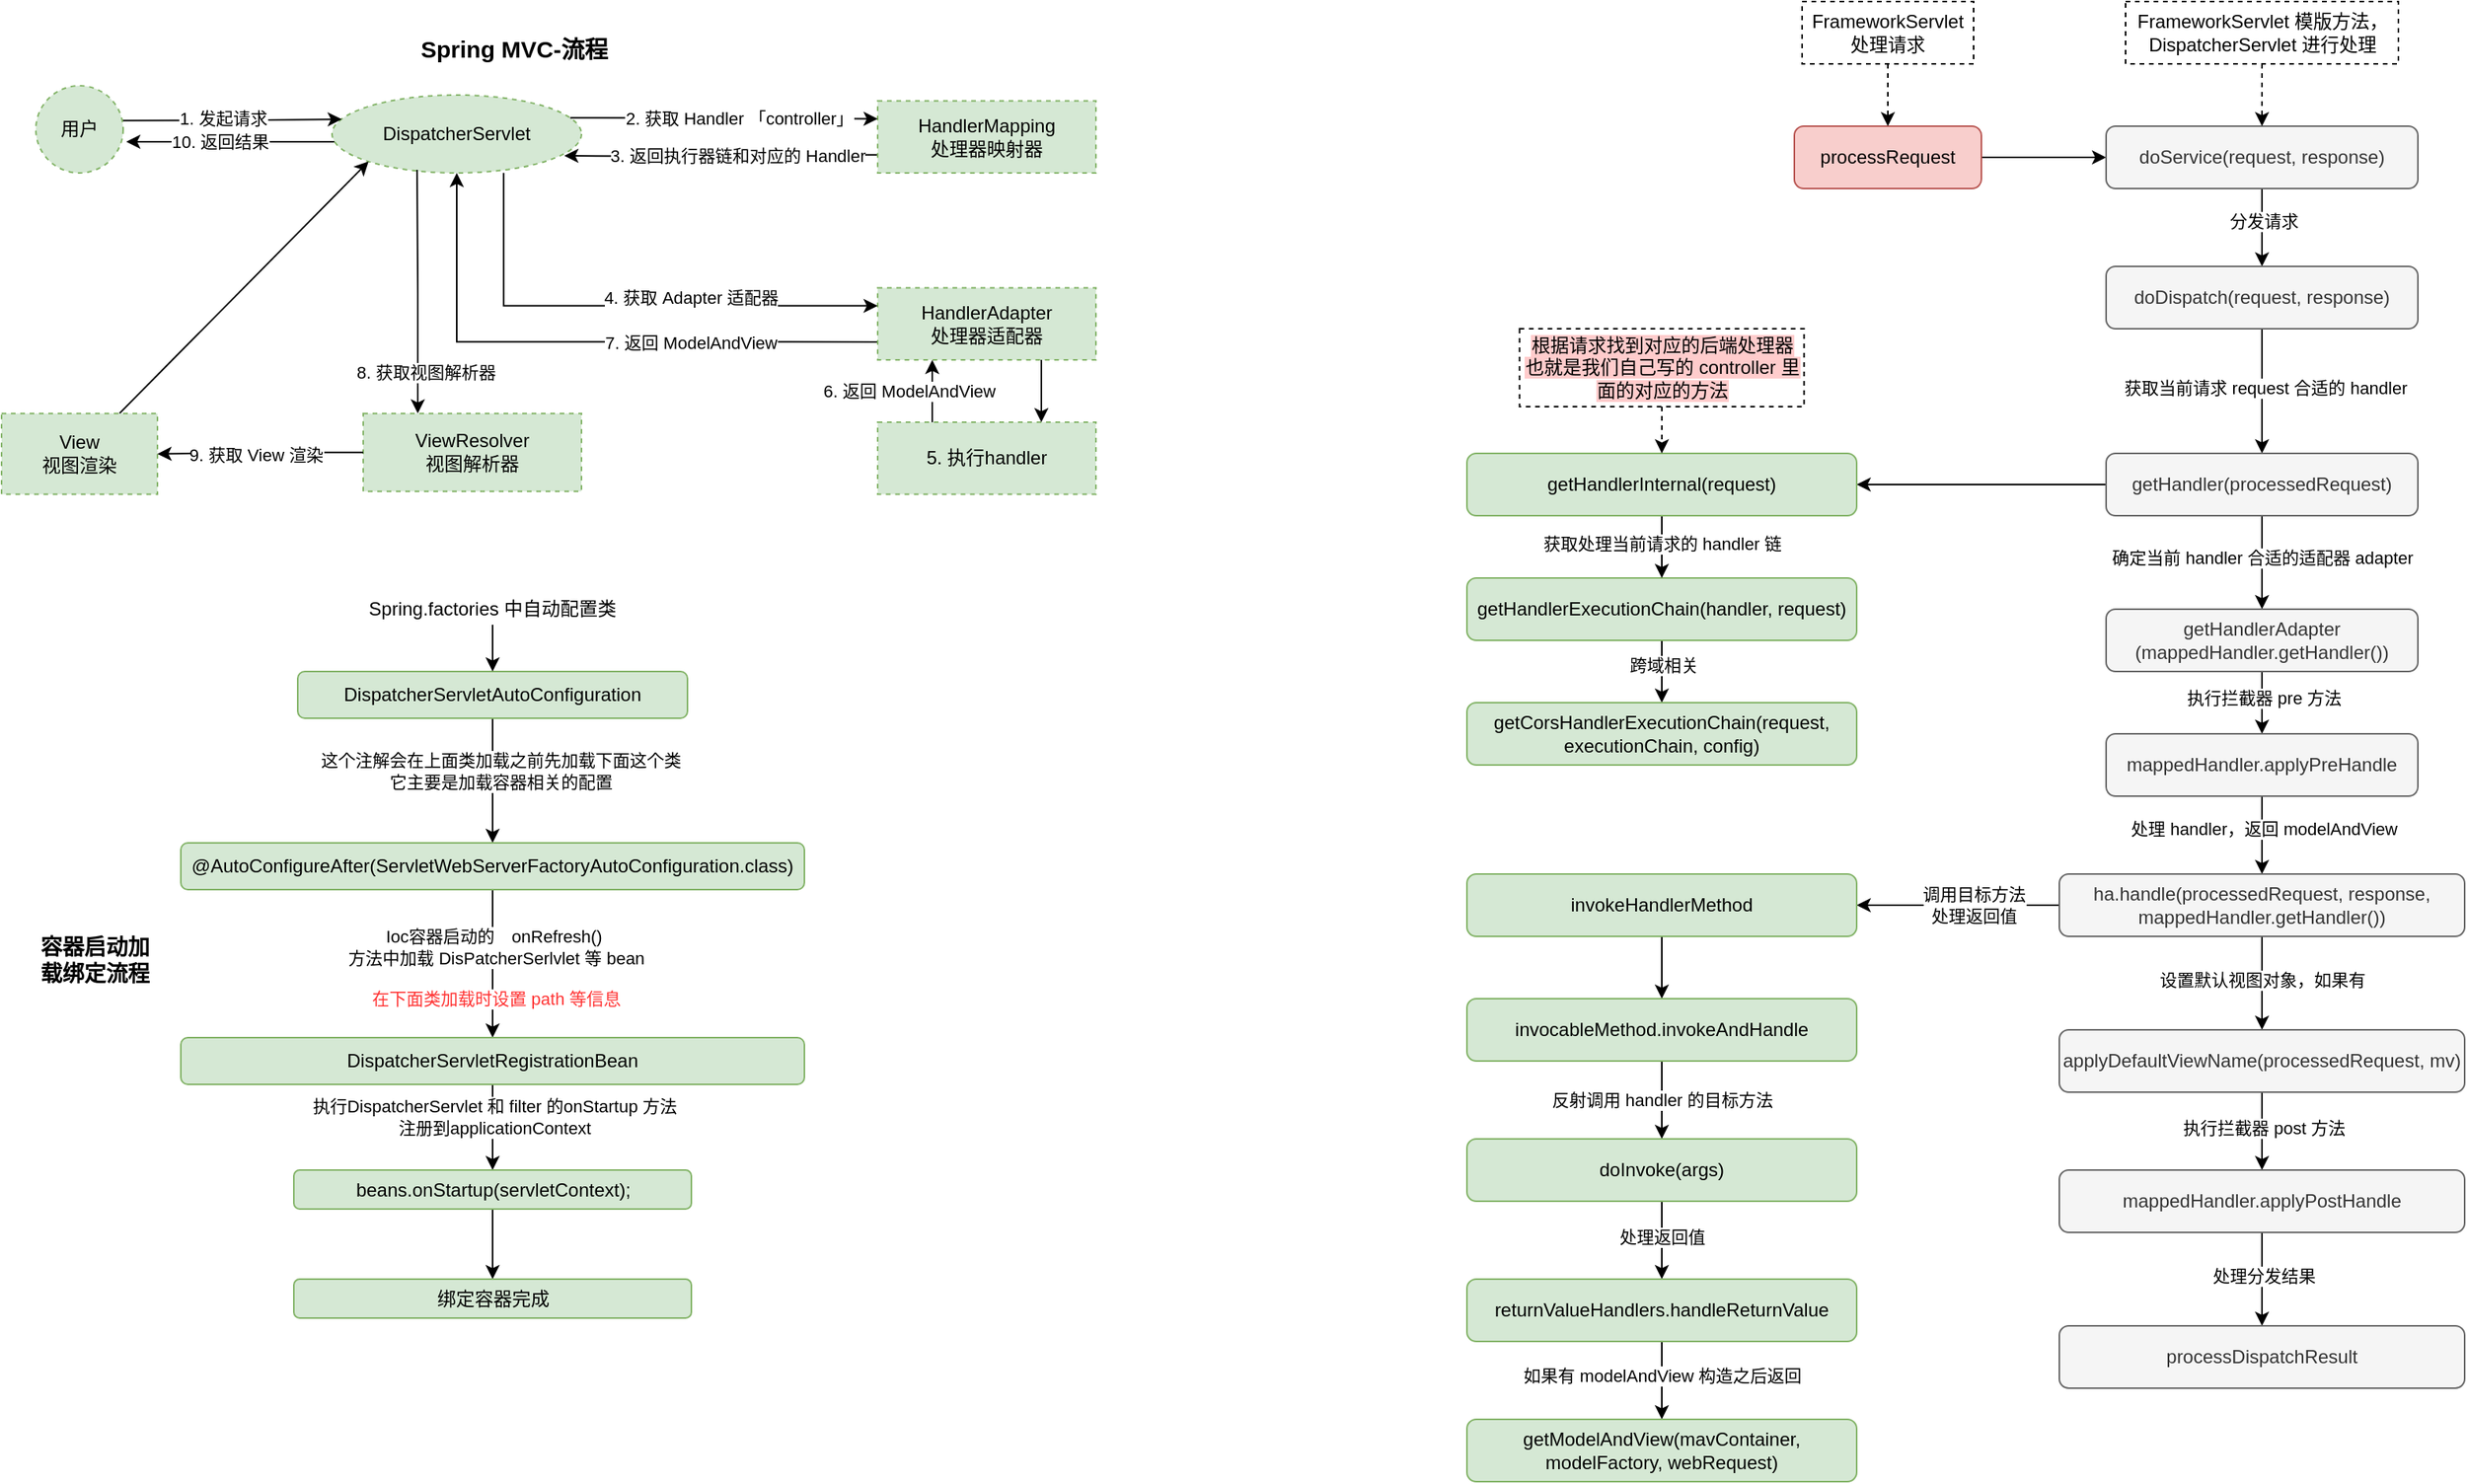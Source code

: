 <mxfile version="14.5.8" type="github">
  <diagram id="E3I8wUDPVk-HWKV04K93" name="第 1 页">
    <mxGraphModel dx="4722" dy="772" grid="1" gridSize="10" guides="1" tooltips="1" connect="1" arrows="1" fold="1" page="1" pageScale="1" pageWidth="3300" pageHeight="2339" math="0" shadow="0">
      <root>
        <mxCell id="0" />
        <mxCell id="1" parent="0" />
        <mxCell id="GRRFxynxzcJDCFm0jAHo-5" value="" style="edgeStyle=orthogonalEdgeStyle;rounded=0;orthogonalLoop=1;jettySize=auto;html=1;" parent="1" source="GRRFxynxzcJDCFm0jAHo-1" target="GRRFxynxzcJDCFm0jAHo-4" edge="1">
          <mxGeometry relative="1" as="geometry" />
        </mxCell>
        <mxCell id="GRRFxynxzcJDCFm0jAHo-1" value="processRequest" style="rounded=1;whiteSpace=wrap;html=1;fillColor=#f8cecc;strokeColor=#b85450;" parent="1" vertex="1">
          <mxGeometry x="240" y="120" width="120" height="40" as="geometry" />
        </mxCell>
        <mxCell id="GRRFxynxzcJDCFm0jAHo-3" value="" style="edgeStyle=orthogonalEdgeStyle;rounded=0;orthogonalLoop=1;jettySize=auto;html=1;dashed=1;" parent="1" source="GRRFxynxzcJDCFm0jAHo-2" target="GRRFxynxzcJDCFm0jAHo-1" edge="1">
          <mxGeometry relative="1" as="geometry" />
        </mxCell>
        <mxCell id="GRRFxynxzcJDCFm0jAHo-2" value="FrameworkServlet 处理请求" style="text;html=1;fillColor=none;align=center;verticalAlign=middle;whiteSpace=wrap;rounded=0;strokeColor=#000000;dashed=1;" parent="1" vertex="1">
          <mxGeometry x="245" y="40" width="110" height="40" as="geometry" />
        </mxCell>
        <mxCell id="GRRFxynxzcJDCFm0jAHo-9" value="" style="edgeStyle=orthogonalEdgeStyle;rounded=0;orthogonalLoop=1;jettySize=auto;html=1;" parent="1" source="GRRFxynxzcJDCFm0jAHo-4" target="GRRFxynxzcJDCFm0jAHo-8" edge="1">
          <mxGeometry relative="1" as="geometry" />
        </mxCell>
        <mxCell id="GRRFxynxzcJDCFm0jAHo-10" value="分发请求" style="edgeLabel;html=1;align=center;verticalAlign=middle;resizable=0;points=[];" parent="GRRFxynxzcJDCFm0jAHo-9" vertex="1" connectable="0">
          <mxGeometry x="-0.183" y="1" relative="1" as="geometry">
            <mxPoint as="offset" />
          </mxGeometry>
        </mxCell>
        <mxCell id="GRRFxynxzcJDCFm0jAHo-4" value="doService(request, response)" style="rounded=1;whiteSpace=wrap;html=1;fillColor=#f5f5f5;strokeColor=#666666;fontColor=#333333;" parent="1" vertex="1">
          <mxGeometry x="440" y="120" width="200" height="40" as="geometry" />
        </mxCell>
        <mxCell id="GRRFxynxzcJDCFm0jAHo-7" value="" style="edgeStyle=orthogonalEdgeStyle;rounded=0;orthogonalLoop=1;jettySize=auto;html=1;dashed=1;" parent="1" source="GRRFxynxzcJDCFm0jAHo-6" target="GRRFxynxzcJDCFm0jAHo-4" edge="1">
          <mxGeometry relative="1" as="geometry" />
        </mxCell>
        <mxCell id="GRRFxynxzcJDCFm0jAHo-6" value="FrameworkServlet 模版方法，DispatcherServlet 进行处理" style="text;html=1;fillColor=none;align=center;verticalAlign=middle;whiteSpace=wrap;rounded=0;strokeColor=#000000;dashed=1;" parent="1" vertex="1">
          <mxGeometry x="452.5" y="40" width="175" height="40" as="geometry" />
        </mxCell>
        <mxCell id="GRRFxynxzcJDCFm0jAHo-12" value="" style="edgeStyle=orthogonalEdgeStyle;rounded=0;orthogonalLoop=1;jettySize=auto;html=1;" parent="1" source="GRRFxynxzcJDCFm0jAHo-8" target="GRRFxynxzcJDCFm0jAHo-11" edge="1">
          <mxGeometry relative="1" as="geometry" />
        </mxCell>
        <mxCell id="GRRFxynxzcJDCFm0jAHo-21" value="获取当前请求 request 合适的 handler" style="edgeLabel;html=1;align=center;verticalAlign=middle;resizable=0;points=[];" parent="GRRFxynxzcJDCFm0jAHo-12" vertex="1" connectable="0">
          <mxGeometry x="-0.05" y="2" relative="1" as="geometry">
            <mxPoint as="offset" />
          </mxGeometry>
        </mxCell>
        <mxCell id="GRRFxynxzcJDCFm0jAHo-8" value="doDispatch(request, response)" style="rounded=1;whiteSpace=wrap;html=1;fillColor=#f5f5f5;strokeColor=#666666;fontColor=#333333;" parent="1" vertex="1">
          <mxGeometry x="440" y="210" width="200" height="40" as="geometry" />
        </mxCell>
        <mxCell id="GRRFxynxzcJDCFm0jAHo-15" value="" style="edgeStyle=orthogonalEdgeStyle;rounded=0;orthogonalLoop=1;jettySize=auto;html=1;" parent="1" source="GRRFxynxzcJDCFm0jAHo-11" target="GRRFxynxzcJDCFm0jAHo-29" edge="1">
          <mxGeometry relative="1" as="geometry" />
        </mxCell>
        <mxCell id="GRRFxynxzcJDCFm0jAHo-24" value="" style="edgeStyle=orthogonalEdgeStyle;rounded=0;orthogonalLoop=1;jettySize=auto;html=1;" parent="1" source="GRRFxynxzcJDCFm0jAHo-11" target="GRRFxynxzcJDCFm0jAHo-23" edge="1">
          <mxGeometry relative="1" as="geometry" />
        </mxCell>
        <mxCell id="GRRFxynxzcJDCFm0jAHo-25" value="确定当前 handler 合适的适配器 adapter" style="edgeLabel;html=1;align=center;verticalAlign=middle;resizable=0;points=[];" parent="GRRFxynxzcJDCFm0jAHo-24" vertex="1" connectable="0">
          <mxGeometry x="-0.1" relative="1" as="geometry">
            <mxPoint as="offset" />
          </mxGeometry>
        </mxCell>
        <mxCell id="GRRFxynxzcJDCFm0jAHo-11" value="getHandler(processedRequest)" style="rounded=1;whiteSpace=wrap;html=1;fillColor=#f5f5f5;strokeColor=#666666;fontColor=#333333;" parent="1" vertex="1">
          <mxGeometry x="440" y="330" width="200" height="40" as="geometry" />
        </mxCell>
        <mxCell id="GRRFxynxzcJDCFm0jAHo-17" value="" style="edgeStyle=orthogonalEdgeStyle;rounded=0;orthogonalLoop=1;jettySize=auto;html=1;" parent="1" source="GRRFxynxzcJDCFm0jAHo-14" target="GRRFxynxzcJDCFm0jAHo-16" edge="1">
          <mxGeometry relative="1" as="geometry" />
        </mxCell>
        <mxCell id="GRRFxynxzcJDCFm0jAHo-22" value="跨域相关" style="edgeLabel;html=1;align=center;verticalAlign=middle;resizable=0;points=[];" parent="GRRFxynxzcJDCFm0jAHo-17" vertex="1" connectable="0">
          <mxGeometry x="-0.2" y="1" relative="1" as="geometry">
            <mxPoint as="offset" />
          </mxGeometry>
        </mxCell>
        <mxCell id="GRRFxynxzcJDCFm0jAHo-14" value="getHandlerExecutionChain(handler, request)" style="rounded=1;whiteSpace=wrap;html=1;fillColor=#d5e8d4;strokeColor=#82b366;" parent="1" vertex="1">
          <mxGeometry x="30" y="410" width="250" height="40" as="geometry" />
        </mxCell>
        <mxCell id="GRRFxynxzcJDCFm0jAHo-16" value="getCorsHandlerExecutionChain(request, executionChain, config)" style="rounded=1;whiteSpace=wrap;html=1;fillColor=#d5e8d4;strokeColor=#82b366;" parent="1" vertex="1">
          <mxGeometry x="30" y="490" width="250" height="40" as="geometry" />
        </mxCell>
        <mxCell id="GRRFxynxzcJDCFm0jAHo-27" value="" style="edgeStyle=orthogonalEdgeStyle;rounded=0;orthogonalLoop=1;jettySize=auto;html=1;exitX=0.5;exitY=1;exitDx=0;exitDy=0;" parent="1" source="GRRFxynxzcJDCFm0jAHo-36" target="GRRFxynxzcJDCFm0jAHo-26" edge="1">
          <mxGeometry relative="1" as="geometry">
            <mxPoint x="540" y="560" as="sourcePoint" />
          </mxGeometry>
        </mxCell>
        <mxCell id="GRRFxynxzcJDCFm0jAHo-28" value="处理 handler，返回 modelAndView" style="edgeLabel;html=1;align=center;verticalAlign=middle;resizable=0;points=[];" parent="GRRFxynxzcJDCFm0jAHo-27" vertex="1" connectable="0">
          <mxGeometry x="-0.175" y="1" relative="1" as="geometry">
            <mxPoint as="offset" />
          </mxGeometry>
        </mxCell>
        <mxCell id="GRRFxynxzcJDCFm0jAHo-37" value="" style="edgeStyle=orthogonalEdgeStyle;rounded=0;orthogonalLoop=1;jettySize=auto;html=1;" parent="1" source="GRRFxynxzcJDCFm0jAHo-23" target="GRRFxynxzcJDCFm0jAHo-36" edge="1">
          <mxGeometry relative="1" as="geometry" />
        </mxCell>
        <mxCell id="GRRFxynxzcJDCFm0jAHo-38" value="执行拦截器 pre 方法" style="edgeLabel;html=1;align=center;verticalAlign=middle;resizable=0;points=[];" parent="GRRFxynxzcJDCFm0jAHo-37" vertex="1" connectable="0">
          <mxGeometry x="-0.142" y="1" relative="1" as="geometry">
            <mxPoint as="offset" />
          </mxGeometry>
        </mxCell>
        <mxCell id="GRRFxynxzcJDCFm0jAHo-23" value="getHandlerAdapter&lt;br&gt;(mappedHandler.getHandler())" style="rounded=1;whiteSpace=wrap;html=1;fillColor=#f5f5f5;strokeColor=#666666;fontColor=#333333;" parent="1" vertex="1">
          <mxGeometry x="440" y="430" width="200" height="40" as="geometry" />
        </mxCell>
        <mxCell id="GRRFxynxzcJDCFm0jAHo-40" style="edgeStyle=orthogonalEdgeStyle;rounded=0;orthogonalLoop=1;jettySize=auto;html=1;entryX=1;entryY=0.5;entryDx=0;entryDy=0;" parent="1" source="GRRFxynxzcJDCFm0jAHo-26" target="GRRFxynxzcJDCFm0jAHo-39" edge="1">
          <mxGeometry relative="1" as="geometry" />
        </mxCell>
        <mxCell id="GRRFxynxzcJDCFm0jAHo-47" value="调用目标方法&lt;br&gt;处理返回值" style="edgeLabel;html=1;align=center;verticalAlign=middle;resizable=0;points=[];" parent="GRRFxynxzcJDCFm0jAHo-40" vertex="1" connectable="0">
          <mxGeometry x="0.169" relative="1" as="geometry">
            <mxPoint x="21" as="offset" />
          </mxGeometry>
        </mxCell>
        <mxCell id="GRRFxynxzcJDCFm0jAHo-53" value="" style="edgeStyle=orthogonalEdgeStyle;rounded=0;orthogonalLoop=1;jettySize=auto;html=1;" parent="1" source="GRRFxynxzcJDCFm0jAHo-26" target="GRRFxynxzcJDCFm0jAHo-52" edge="1">
          <mxGeometry relative="1" as="geometry" />
        </mxCell>
        <mxCell id="GRRFxynxzcJDCFm0jAHo-56" value="设置默认视图对象，如果有" style="edgeLabel;html=1;align=center;verticalAlign=middle;resizable=0;points=[];" parent="GRRFxynxzcJDCFm0jAHo-53" vertex="1" connectable="0">
          <mxGeometry x="-0.084" relative="1" as="geometry">
            <mxPoint as="offset" />
          </mxGeometry>
        </mxCell>
        <mxCell id="GRRFxynxzcJDCFm0jAHo-26" value="ha.handle(processedRequest, response, mappedHandler.getHandler())" style="rounded=1;whiteSpace=wrap;html=1;fillColor=#f5f5f5;strokeColor=#666666;fontColor=#333333;" parent="1" vertex="1">
          <mxGeometry x="410" y="600" width="260" height="40" as="geometry" />
        </mxCell>
        <mxCell id="GRRFxynxzcJDCFm0jAHo-30" value="" style="edgeStyle=orthogonalEdgeStyle;rounded=0;orthogonalLoop=1;jettySize=auto;html=1;" parent="1" source="GRRFxynxzcJDCFm0jAHo-29" target="GRRFxynxzcJDCFm0jAHo-14" edge="1">
          <mxGeometry relative="1" as="geometry" />
        </mxCell>
        <mxCell id="GRRFxynxzcJDCFm0jAHo-31" value="&lt;span&gt;获取处理当前请求的 handler 链&lt;/span&gt;" style="edgeLabel;html=1;align=center;verticalAlign=middle;resizable=0;points=[];" parent="GRRFxynxzcJDCFm0jAHo-30" vertex="1" connectable="0">
          <mxGeometry x="-0.114" relative="1" as="geometry">
            <mxPoint as="offset" />
          </mxGeometry>
        </mxCell>
        <mxCell id="GRRFxynxzcJDCFm0jAHo-29" value="getHandlerInternal(request)" style="rounded=1;whiteSpace=wrap;html=1;fillColor=#d5e8d4;strokeColor=#82b366;" parent="1" vertex="1">
          <mxGeometry x="30" y="330" width="250" height="40" as="geometry" />
        </mxCell>
        <mxCell id="GRRFxynxzcJDCFm0jAHo-33" value="" style="edgeStyle=orthogonalEdgeStyle;rounded=0;orthogonalLoop=1;jettySize=auto;html=1;dashed=1;" parent="1" source="GRRFxynxzcJDCFm0jAHo-32" target="GRRFxynxzcJDCFm0jAHo-29" edge="1">
          <mxGeometry relative="1" as="geometry" />
        </mxCell>
        <mxCell id="GRRFxynxzcJDCFm0jAHo-32" value="&lt;span style=&quot;background-color: rgb(255 , 204 , 204)&quot;&gt;根据请求找到对应的后端处理器&lt;br&gt;也就是我们自己写的 controller 里面的对应的方法&lt;/span&gt;" style="text;html=1;fillColor=none;align=center;verticalAlign=middle;whiteSpace=wrap;rounded=0;strokeColor=#000000;dashed=1;" parent="1" vertex="1">
          <mxGeometry x="63.75" y="250" width="182.5" height="50" as="geometry" />
        </mxCell>
        <mxCell id="GRRFxynxzcJDCFm0jAHo-36" value="mappedHandler.applyPreHandle" style="rounded=1;whiteSpace=wrap;html=1;fillColor=#f5f5f5;strokeColor=#666666;fontColor=#333333;" parent="1" vertex="1">
          <mxGeometry x="440" y="510" width="200" height="40" as="geometry" />
        </mxCell>
        <mxCell id="GRRFxynxzcJDCFm0jAHo-42" value="" style="edgeStyle=orthogonalEdgeStyle;rounded=0;orthogonalLoop=1;jettySize=auto;html=1;" parent="1" source="GRRFxynxzcJDCFm0jAHo-39" target="GRRFxynxzcJDCFm0jAHo-41" edge="1">
          <mxGeometry relative="1" as="geometry" />
        </mxCell>
        <mxCell id="GRRFxynxzcJDCFm0jAHo-39" value="invokeHandlerMethod" style="rounded=1;whiteSpace=wrap;html=1;fillColor=#d5e8d4;strokeColor=#82b366;" parent="1" vertex="1">
          <mxGeometry x="30" y="600" width="250" height="40" as="geometry" />
        </mxCell>
        <mxCell id="GRRFxynxzcJDCFm0jAHo-44" value="反射调用 handler 的目标方法" style="edgeStyle=orthogonalEdgeStyle;rounded=0;orthogonalLoop=1;jettySize=auto;html=1;" parent="1" source="GRRFxynxzcJDCFm0jAHo-41" target="GRRFxynxzcJDCFm0jAHo-43" edge="1">
          <mxGeometry relative="1" as="geometry" />
        </mxCell>
        <mxCell id="GRRFxynxzcJDCFm0jAHo-41" value="invocableMethod.invokeAndHandle" style="rounded=1;whiteSpace=wrap;html=1;fillColor=#d5e8d4;strokeColor=#82b366;" parent="1" vertex="1">
          <mxGeometry x="30" y="680" width="250" height="40" as="geometry" />
        </mxCell>
        <mxCell id="GRRFxynxzcJDCFm0jAHo-46" value="" style="edgeStyle=orthogonalEdgeStyle;rounded=0;orthogonalLoop=1;jettySize=auto;html=1;" parent="1" source="GRRFxynxzcJDCFm0jAHo-43" target="GRRFxynxzcJDCFm0jAHo-45" edge="1">
          <mxGeometry relative="1" as="geometry" />
        </mxCell>
        <mxCell id="GRRFxynxzcJDCFm0jAHo-48" value="处理返回值" style="edgeLabel;html=1;align=center;verticalAlign=middle;resizable=0;points=[];" parent="GRRFxynxzcJDCFm0jAHo-46" vertex="1" connectable="0">
          <mxGeometry x="-0.08" relative="1" as="geometry">
            <mxPoint as="offset" />
          </mxGeometry>
        </mxCell>
        <mxCell id="GRRFxynxzcJDCFm0jAHo-43" value="doInvoke(args)" style="rounded=1;whiteSpace=wrap;html=1;fillColor=#d5e8d4;strokeColor=#82b366;" parent="1" vertex="1">
          <mxGeometry x="30" y="770" width="250" height="40" as="geometry" />
        </mxCell>
        <mxCell id="GRRFxynxzcJDCFm0jAHo-50" value="" style="edgeStyle=orthogonalEdgeStyle;rounded=0;orthogonalLoop=1;jettySize=auto;html=1;" parent="1" source="GRRFxynxzcJDCFm0jAHo-45" target="GRRFxynxzcJDCFm0jAHo-49" edge="1">
          <mxGeometry relative="1" as="geometry" />
        </mxCell>
        <mxCell id="GRRFxynxzcJDCFm0jAHo-51" value="如果有 modelAndView 构造之后返回" style="edgeLabel;html=1;align=center;verticalAlign=middle;resizable=0;points=[];" parent="GRRFxynxzcJDCFm0jAHo-50" vertex="1" connectable="0">
          <mxGeometry x="-0.147" relative="1" as="geometry">
            <mxPoint as="offset" />
          </mxGeometry>
        </mxCell>
        <mxCell id="GRRFxynxzcJDCFm0jAHo-45" value="returnValueHandlers.handleReturnValue" style="rounded=1;whiteSpace=wrap;html=1;fillColor=#d5e8d4;strokeColor=#82b366;" parent="1" vertex="1">
          <mxGeometry x="30" y="860" width="250" height="40" as="geometry" />
        </mxCell>
        <mxCell id="GRRFxynxzcJDCFm0jAHo-49" value="getModelAndView(mavContainer, modelFactory, webRequest)" style="rounded=1;whiteSpace=wrap;html=1;fillColor=#d5e8d4;strokeColor=#82b366;" parent="1" vertex="1">
          <mxGeometry x="30" y="950" width="250" height="40" as="geometry" />
        </mxCell>
        <mxCell id="GRRFxynxzcJDCFm0jAHo-55" value="" style="edgeStyle=orthogonalEdgeStyle;rounded=0;orthogonalLoop=1;jettySize=auto;html=1;" parent="1" source="GRRFxynxzcJDCFm0jAHo-52" target="GRRFxynxzcJDCFm0jAHo-54" edge="1">
          <mxGeometry relative="1" as="geometry" />
        </mxCell>
        <mxCell id="GRRFxynxzcJDCFm0jAHo-57" value="执行拦截器 post 方法" style="edgeLabel;html=1;align=center;verticalAlign=middle;resizable=0;points=[];" parent="GRRFxynxzcJDCFm0jAHo-55" vertex="1" connectable="0">
          <mxGeometry x="-0.089" y="1" relative="1" as="geometry">
            <mxPoint as="offset" />
          </mxGeometry>
        </mxCell>
        <mxCell id="GRRFxynxzcJDCFm0jAHo-52" value="applyDefaultViewName(processedRequest, mv)" style="rounded=1;whiteSpace=wrap;html=1;fillColor=#f5f5f5;strokeColor=#666666;fontColor=#333333;" parent="1" vertex="1">
          <mxGeometry x="410" y="700" width="260" height="40" as="geometry" />
        </mxCell>
        <mxCell id="GRRFxynxzcJDCFm0jAHo-59" value="" style="edgeStyle=orthogonalEdgeStyle;rounded=0;orthogonalLoop=1;jettySize=auto;html=1;" parent="1" source="GRRFxynxzcJDCFm0jAHo-54" target="GRRFxynxzcJDCFm0jAHo-58" edge="1">
          <mxGeometry relative="1" as="geometry" />
        </mxCell>
        <mxCell id="GRRFxynxzcJDCFm0jAHo-60" value="处理分发结果" style="edgeLabel;html=1;align=center;verticalAlign=middle;resizable=0;points=[];" parent="GRRFxynxzcJDCFm0jAHo-59" vertex="1" connectable="0">
          <mxGeometry x="-0.067" y="1" relative="1" as="geometry">
            <mxPoint as="offset" />
          </mxGeometry>
        </mxCell>
        <mxCell id="GRRFxynxzcJDCFm0jAHo-54" value="mappedHandler.applyPostHandle" style="rounded=1;whiteSpace=wrap;html=1;fillColor=#f5f5f5;strokeColor=#666666;fontColor=#333333;" parent="1" vertex="1">
          <mxGeometry x="410" y="790" width="260" height="40" as="geometry" />
        </mxCell>
        <mxCell id="GRRFxynxzcJDCFm0jAHo-58" value="processDispatchResult" style="rounded=1;whiteSpace=wrap;html=1;fillColor=#f5f5f5;strokeColor=#666666;fontColor=#333333;" parent="1" vertex="1">
          <mxGeometry x="410" y="890" width="260" height="40" as="geometry" />
        </mxCell>
        <mxCell id="GRRFxynxzcJDCFm0jAHo-94" value="" style="group" parent="1" vertex="1" connectable="0">
          <mxGeometry x="-910" y="60" width="702" height="296.25" as="geometry" />
        </mxCell>
        <mxCell id="cMauGI_zrYXuJBv7xP2k-1" style="edgeStyle=none;rounded=0;orthogonalLoop=1;jettySize=auto;html=1;" parent="GRRFxynxzcJDCFm0jAHo-94" edge="1">
          <mxGeometry relative="1" as="geometry">
            <mxPoint x="220" y="70" as="sourcePoint" />
            <mxPoint x="80" y="70" as="targetPoint" />
          </mxGeometry>
        </mxCell>
        <mxCell id="cMauGI_zrYXuJBv7xP2k-2" value="10. 返回结果" style="edgeLabel;html=1;align=center;verticalAlign=middle;resizable=0;points=[];" parent="cMauGI_zrYXuJBv7xP2k-1" vertex="1" connectable="0">
          <mxGeometry x="0.429" relative="1" as="geometry">
            <mxPoint x="20" as="offset" />
          </mxGeometry>
        </mxCell>
        <mxCell id="GRRFxynxzcJDCFm0jAHo-61" value="DispatcherServlet" style="ellipse;whiteSpace=wrap;html=1;dashed=1;strokeColor=#82b366;fillColor=#d5e8d4;" parent="GRRFxynxzcJDCFm0jAHo-94" vertex="1">
          <mxGeometry x="212" y="40" width="160" height="50" as="geometry" />
        </mxCell>
        <mxCell id="GRRFxynxzcJDCFm0jAHo-68" style="edgeStyle=orthogonalEdgeStyle;rounded=0;orthogonalLoop=1;jettySize=auto;html=1;exitX=0;exitY=0.75;exitDx=0;exitDy=0;" parent="GRRFxynxzcJDCFm0jAHo-94" source="GRRFxynxzcJDCFm0jAHo-62" edge="1">
          <mxGeometry y="34" as="geometry">
            <mxPoint x="361" y="79" as="targetPoint" />
          </mxGeometry>
        </mxCell>
        <mxCell id="GRRFxynxzcJDCFm0jAHo-69" value="3. 返回执行器链和对应的 Handler" style="edgeLabel;html=1;align=center;verticalAlign=middle;resizable=0;points=[];" parent="GRRFxynxzcJDCFm0jAHo-68" vertex="1" connectable="0">
          <mxGeometry x="0.449" y="-1" relative="1" as="geometry">
            <mxPoint x="55.25" as="offset" />
          </mxGeometry>
        </mxCell>
        <mxCell id="GRRFxynxzcJDCFm0jAHo-62" value="HandlerMapping&lt;br&gt;处理器映射器" style="whiteSpace=wrap;html=1;dashed=1;strokeColor=#82b366;fillColor=#d5e8d4;" parent="GRRFxynxzcJDCFm0jAHo-94" vertex="1">
          <mxGeometry x="562" y="43.75" width="140" height="46.25" as="geometry" />
        </mxCell>
        <mxCell id="GRRFxynxzcJDCFm0jAHo-63" value="" style="edgeStyle=orthogonalEdgeStyle;rounded=0;orthogonalLoop=1;jettySize=auto;html=1;entryX=0;entryY=0.25;entryDx=0;entryDy=0;exitX=0.955;exitY=0.293;exitDx=0;exitDy=0;exitPerimeter=0;" parent="GRRFxynxzcJDCFm0jAHo-94" source="GRRFxynxzcJDCFm0jAHo-61" target="GRRFxynxzcJDCFm0jAHo-62" edge="1">
          <mxGeometry y="34" as="geometry" />
        </mxCell>
        <mxCell id="GRRFxynxzcJDCFm0jAHo-64" value="2. 获取 Handler 「controller」" style="edgeLabel;html=1;align=center;verticalAlign=middle;resizable=0;points=[];" parent="GRRFxynxzcJDCFm0jAHo-63" vertex="1" connectable="0">
          <mxGeometry x="-0.195" relative="1" as="geometry">
            <mxPoint x="28.03" as="offset" />
          </mxGeometry>
        </mxCell>
        <mxCell id="GRRFxynxzcJDCFm0jAHo-66" style="edgeStyle=orthogonalEdgeStyle;rounded=0;orthogonalLoop=1;jettySize=auto;html=1;entryX=0.039;entryY=0.31;entryDx=0;entryDy=0;entryPerimeter=0;exitX=0.973;exitY=0.399;exitDx=0;exitDy=0;exitPerimeter=0;" parent="GRRFxynxzcJDCFm0jAHo-94" source="GRRFxynxzcJDCFm0jAHo-65" target="GRRFxynxzcJDCFm0jAHo-61" edge="1">
          <mxGeometry y="34" as="geometry" />
        </mxCell>
        <mxCell id="GRRFxynxzcJDCFm0jAHo-67" value="1. 发起请求" style="edgeLabel;html=1;align=center;verticalAlign=middle;resizable=0;points=[];" parent="GRRFxynxzcJDCFm0jAHo-66" vertex="1" connectable="0">
          <mxGeometry x="-0.404" y="2" relative="1" as="geometry">
            <mxPoint x="23.01" as="offset" />
          </mxGeometry>
        </mxCell>
        <mxCell id="GRRFxynxzcJDCFm0jAHo-65" value="用户" style="ellipse;whiteSpace=wrap;html=1;aspect=fixed;dashed=1;strokeColor=#82b366;fillColor=#d5e8d4;" parent="GRRFxynxzcJDCFm0jAHo-94" vertex="1">
          <mxGeometry x="22" y="34" width="56" height="56" as="geometry" />
        </mxCell>
        <mxCell id="GRRFxynxzcJDCFm0jAHo-79" style="edgeStyle=orthogonalEdgeStyle;rounded=0;orthogonalLoop=1;jettySize=auto;html=1;exitX=0;exitY=0.75;exitDx=0;exitDy=0;entryX=0.5;entryY=1;entryDx=0;entryDy=0;" parent="GRRFxynxzcJDCFm0jAHo-94" source="GRRFxynxzcJDCFm0jAHo-70" target="GRRFxynxzcJDCFm0jAHo-61" edge="1">
          <mxGeometry y="34" as="geometry" />
        </mxCell>
        <mxCell id="GRRFxynxzcJDCFm0jAHo-80" value="7.&amp;nbsp;返回 ModelAndView" style="edgeLabel;html=1;align=center;verticalAlign=middle;resizable=0;points=[];" parent="GRRFxynxzcJDCFm0jAHo-79" vertex="1" connectable="0">
          <mxGeometry x="0.104" relative="1" as="geometry">
            <mxPoint x="89.17" as="offset" />
          </mxGeometry>
        </mxCell>
        <mxCell id="GRRFxynxzcJDCFm0jAHo-70" value="HandlerAdapter&lt;br&gt;处理器适配器" style="whiteSpace=wrap;html=1;dashed=1;strokeColor=#82b366;fillColor=#d5e8d4;" parent="GRRFxynxzcJDCFm0jAHo-94" vertex="1">
          <mxGeometry x="562" y="163.75" width="140" height="46.25" as="geometry" />
        </mxCell>
        <mxCell id="GRRFxynxzcJDCFm0jAHo-71" style="edgeStyle=orthogonalEdgeStyle;rounded=0;orthogonalLoop=1;jettySize=auto;html=1;entryX=0;entryY=0.25;entryDx=0;entryDy=0;exitX=0.688;exitY=1;exitDx=0;exitDy=0;exitPerimeter=0;" parent="GRRFxynxzcJDCFm0jAHo-94" source="GRRFxynxzcJDCFm0jAHo-61" target="GRRFxynxzcJDCFm0jAHo-70" edge="1">
          <mxGeometry y="34" as="geometry" />
        </mxCell>
        <mxCell id="GRRFxynxzcJDCFm0jAHo-72" value="4. 获取 Adapter 适配器" style="edgeLabel;html=1;align=center;verticalAlign=middle;resizable=0;points=[];" parent="GRRFxynxzcJDCFm0jAHo-71" vertex="1" connectable="0">
          <mxGeometry x="-0.11" y="-1" relative="1" as="geometry">
            <mxPoint x="60.25" y="-6.33" as="offset" />
          </mxGeometry>
        </mxCell>
        <mxCell id="GRRFxynxzcJDCFm0jAHo-76" style="edgeStyle=orthogonalEdgeStyle;rounded=0;orthogonalLoop=1;jettySize=auto;html=1;entryX=0.25;entryY=1;entryDx=0;entryDy=0;exitX=0.25;exitY=0;exitDx=0;exitDy=0;" parent="GRRFxynxzcJDCFm0jAHo-94" source="GRRFxynxzcJDCFm0jAHo-73" target="GRRFxynxzcJDCFm0jAHo-70" edge="1">
          <mxGeometry y="34" as="geometry" />
        </mxCell>
        <mxCell id="GRRFxynxzcJDCFm0jAHo-78" value="6. 返回 ModelAndView" style="edgeLabel;html=1;align=center;verticalAlign=middle;resizable=0;points=[];" parent="GRRFxynxzcJDCFm0jAHo-76" vertex="1" connectable="0">
          <mxGeometry x="-0.108" relative="1" as="geometry">
            <mxPoint x="-15" y="-2.5" as="offset" />
          </mxGeometry>
        </mxCell>
        <mxCell id="GRRFxynxzcJDCFm0jAHo-73" value="5. 执行handler" style="whiteSpace=wrap;html=1;dashed=1;strokeColor=#82b366;fillColor=#d5e8d4;" parent="GRRFxynxzcJDCFm0jAHo-94" vertex="1">
          <mxGeometry x="562" y="250" width="140" height="46.25" as="geometry" />
        </mxCell>
        <mxCell id="GRRFxynxzcJDCFm0jAHo-74" style="edgeStyle=orthogonalEdgeStyle;rounded=0;orthogonalLoop=1;jettySize=auto;html=1;entryX=0.75;entryY=0;entryDx=0;entryDy=0;exitX=0.75;exitY=1;exitDx=0;exitDy=0;" parent="GRRFxynxzcJDCFm0jAHo-94" source="GRRFxynxzcJDCFm0jAHo-70" target="GRRFxynxzcJDCFm0jAHo-73" edge="1">
          <mxGeometry y="34" as="geometry" />
        </mxCell>
        <mxCell id="GRRFxynxzcJDCFm0jAHo-83" style="edgeStyle=orthogonalEdgeStyle;rounded=0;orthogonalLoop=1;jettySize=auto;html=1;startArrow=classic;startFill=1;endArrow=none;endFill=0;entryX=0.341;entryY=0.96;entryDx=0;entryDy=0;entryPerimeter=0;exitX=0.25;exitY=0;exitDx=0;exitDy=0;" parent="GRRFxynxzcJDCFm0jAHo-94" source="GRRFxynxzcJDCFm0jAHo-81" target="GRRFxynxzcJDCFm0jAHo-61" edge="1">
          <mxGeometry y="34" as="geometry">
            <mxPoint x="252" y="246" as="sourcePoint" />
            <mxPoint x="267" y="90" as="targetPoint" />
          </mxGeometry>
        </mxCell>
        <mxCell id="GRRFxynxzcJDCFm0jAHo-84" value="8. 获取视图解析器" style="edgeLabel;html=1;align=center;verticalAlign=middle;resizable=0;points=[];" parent="GRRFxynxzcJDCFm0jAHo-83" vertex="1" connectable="0">
          <mxGeometry x="-0.601" y="-2" relative="1" as="geometry">
            <mxPoint x="3" y="4.38" as="offset" />
          </mxGeometry>
        </mxCell>
        <mxCell id="GRRFxynxzcJDCFm0jAHo-81" value="ViewResolver&lt;br&gt;视图解析器" style="whiteSpace=wrap;html=1;dashed=1;strokeColor=#82b366;fillColor=#d5e8d4;" parent="GRRFxynxzcJDCFm0jAHo-94" vertex="1">
          <mxGeometry x="232" y="244.37" width="140" height="50" as="geometry" />
        </mxCell>
        <mxCell id="GRRFxynxzcJDCFm0jAHo-90" style="rounded=0;orthogonalLoop=1;jettySize=auto;html=1;startArrow=none;startFill=0;endArrow=classic;endFill=1;entryX=0;entryY=1;entryDx=0;entryDy=0;" parent="GRRFxynxzcJDCFm0jAHo-94" source="GRRFxynxzcJDCFm0jAHo-87" target="GRRFxynxzcJDCFm0jAHo-61" edge="1">
          <mxGeometry y="34" as="geometry" />
        </mxCell>
        <mxCell id="GRRFxynxzcJDCFm0jAHo-87" value="View&lt;br&gt;视图渲染" style="whiteSpace=wrap;html=1;dashed=1;strokeColor=#82b366;fillColor=#d5e8d4;" parent="GRRFxynxzcJDCFm0jAHo-94" vertex="1">
          <mxGeometry y="244.37" width="100" height="51.88" as="geometry" />
        </mxCell>
        <mxCell id="GRRFxynxzcJDCFm0jAHo-88" value="" style="edgeStyle=orthogonalEdgeStyle;rounded=0;orthogonalLoop=1;jettySize=auto;html=1;startArrow=none;startFill=0;endArrow=classic;endFill=1;" parent="GRRFxynxzcJDCFm0jAHo-94" source="GRRFxynxzcJDCFm0jAHo-81" target="GRRFxynxzcJDCFm0jAHo-87" edge="1">
          <mxGeometry y="34" as="geometry" />
        </mxCell>
        <mxCell id="GRRFxynxzcJDCFm0jAHo-89" value="9. 获取 View 渲染" style="edgeLabel;html=1;align=center;verticalAlign=middle;resizable=0;points=[];" parent="GRRFxynxzcJDCFm0jAHo-88" vertex="1" connectable="0">
          <mxGeometry x="0.307" y="2" relative="1" as="geometry">
            <mxPoint x="17.25" y="-2.02" as="offset" />
          </mxGeometry>
        </mxCell>
        <mxCell id="GRRFxynxzcJDCFm0jAHo-93" value="&lt;b&gt;&lt;font style=&quot;font-size: 15px&quot;&gt;Spring MVC-流程&lt;/font&gt;&lt;/b&gt;" style="text;html=1;strokeColor=none;fillColor=none;align=center;verticalAlign=middle;whiteSpace=wrap;rounded=0;dashed=1;" parent="GRRFxynxzcJDCFm0jAHo-94" vertex="1">
          <mxGeometry x="250" width="158" height="20" as="geometry" />
        </mxCell>
        <mxCell id="0N5SjHyC7QHpXSkUgRgn-5" value="" style="edgeStyle=orthogonalEdgeStyle;rounded=0;orthogonalLoop=1;jettySize=auto;html=1;" edge="1" parent="1" source="0N5SjHyC7QHpXSkUgRgn-1" target="0N5SjHyC7QHpXSkUgRgn-4">
          <mxGeometry relative="1" as="geometry" />
        </mxCell>
        <mxCell id="0N5SjHyC7QHpXSkUgRgn-6" value="这个注解会在上面类加载之前先加载下面这个类&lt;br&gt;它主要是加载容器相关的配置" style="edgeLabel;html=1;align=center;verticalAlign=middle;resizable=0;points=[];" vertex="1" connectable="0" parent="0N5SjHyC7QHpXSkUgRgn-5">
          <mxGeometry x="0.276" y="1" relative="1" as="geometry">
            <mxPoint x="4" y="-17" as="offset" />
          </mxGeometry>
        </mxCell>
        <mxCell id="0N5SjHyC7QHpXSkUgRgn-1" value="DispatcherServletAutoConfiguration" style="rounded=1;whiteSpace=wrap;html=1;fillColor=#d5e8d4;strokeColor=#82b366;" vertex="1" parent="1">
          <mxGeometry x="-720" y="470" width="250" height="30" as="geometry" />
        </mxCell>
        <mxCell id="0N5SjHyC7QHpXSkUgRgn-3" value="" style="edgeStyle=orthogonalEdgeStyle;rounded=0;orthogonalLoop=1;jettySize=auto;html=1;" edge="1" parent="1" source="0N5SjHyC7QHpXSkUgRgn-2" target="0N5SjHyC7QHpXSkUgRgn-1">
          <mxGeometry relative="1" as="geometry" />
        </mxCell>
        <mxCell id="0N5SjHyC7QHpXSkUgRgn-2" value="Spring.factories&amp;nbsp;中自动配置类" style="text;html=1;strokeColor=none;fillColor=none;align=center;verticalAlign=middle;whiteSpace=wrap;rounded=0;" vertex="1" parent="1">
          <mxGeometry x="-689" y="420" width="188" height="20" as="geometry" />
        </mxCell>
        <mxCell id="0N5SjHyC7QHpXSkUgRgn-8" value="" style="edgeStyle=orthogonalEdgeStyle;rounded=0;orthogonalLoop=1;jettySize=auto;html=1;" edge="1" parent="1" source="0N5SjHyC7QHpXSkUgRgn-4" target="0N5SjHyC7QHpXSkUgRgn-7">
          <mxGeometry relative="1" as="geometry" />
        </mxCell>
        <mxCell id="0N5SjHyC7QHpXSkUgRgn-9" value="Ioc容器启动的　onRefresh()&amp;nbsp;&lt;br&gt;方法中加载&amp;nbsp;DisPatcherSerlvlet&amp;nbsp;等 bean" style="edgeLabel;html=1;align=center;verticalAlign=middle;resizable=0;points=[];" vertex="1" connectable="0" parent="0N5SjHyC7QHpXSkUgRgn-8">
          <mxGeometry x="-0.233" y="2" relative="1" as="geometry">
            <mxPoint as="offset" />
          </mxGeometry>
        </mxCell>
        <mxCell id="0N5SjHyC7QHpXSkUgRgn-10" value="&lt;font color=&quot;#ff3333&quot;&gt;在下面类加载时设置&amp;nbsp;path&amp;nbsp;等信息&lt;/font&gt;" style="edgeLabel;html=1;align=center;verticalAlign=middle;resizable=0;points=[];" vertex="1" connectable="0" parent="0N5SjHyC7QHpXSkUgRgn-8">
          <mxGeometry x="0.221" y="2" relative="1" as="geometry">
            <mxPoint y="12" as="offset" />
          </mxGeometry>
        </mxCell>
        <mxCell id="0N5SjHyC7QHpXSkUgRgn-4" value="@AutoConfigureAfter(ServletWebServerFactoryAutoConfiguration.class)" style="rounded=1;whiteSpace=wrap;html=1;fillColor=#d5e8d4;strokeColor=#82b366;" vertex="1" parent="1">
          <mxGeometry x="-795" y="580" width="400" height="30" as="geometry" />
        </mxCell>
        <mxCell id="0N5SjHyC7QHpXSkUgRgn-12" value="" style="edgeStyle=orthogonalEdgeStyle;rounded=0;orthogonalLoop=1;jettySize=auto;html=1;" edge="1" parent="1" source="0N5SjHyC7QHpXSkUgRgn-7" target="0N5SjHyC7QHpXSkUgRgn-11">
          <mxGeometry relative="1" as="geometry" />
        </mxCell>
        <mxCell id="0N5SjHyC7QHpXSkUgRgn-13" value="执行DispatcherServlet&amp;nbsp;和&amp;nbsp;filter&amp;nbsp;的onStartup&amp;nbsp;方法&lt;br&gt;注册到applicationContext" style="edgeLabel;html=1;align=center;verticalAlign=middle;resizable=0;points=[];" vertex="1" connectable="0" parent="0N5SjHyC7QHpXSkUgRgn-12">
          <mxGeometry x="-0.252" y="1" relative="1" as="geometry">
            <mxPoint as="offset" />
          </mxGeometry>
        </mxCell>
        <mxCell id="0N5SjHyC7QHpXSkUgRgn-7" value="DispatcherServletRegistrationBean" style="rounded=1;whiteSpace=wrap;html=1;fillColor=#d5e8d4;strokeColor=#82b366;" vertex="1" parent="1">
          <mxGeometry x="-795" y="705" width="400" height="30" as="geometry" />
        </mxCell>
        <mxCell id="0N5SjHyC7QHpXSkUgRgn-15" value="" style="edgeStyle=orthogonalEdgeStyle;rounded=0;orthogonalLoop=1;jettySize=auto;html=1;" edge="1" parent="1" source="0N5SjHyC7QHpXSkUgRgn-11" target="0N5SjHyC7QHpXSkUgRgn-14">
          <mxGeometry relative="1" as="geometry" />
        </mxCell>
        <mxCell id="0N5SjHyC7QHpXSkUgRgn-11" value="beans.onStartup(servletContext);" style="rounded=1;whiteSpace=wrap;html=1;fillColor=#d5e8d4;strokeColor=#82b366;" vertex="1" parent="1">
          <mxGeometry x="-722.5" y="790" width="255" height="25" as="geometry" />
        </mxCell>
        <mxCell id="0N5SjHyC7QHpXSkUgRgn-14" value="绑定容器完成" style="rounded=1;whiteSpace=wrap;html=1;fillColor=#d5e8d4;strokeColor=#82b366;" vertex="1" parent="1">
          <mxGeometry x="-722.5" y="860" width="255" height="25" as="geometry" />
        </mxCell>
        <mxCell id="0N5SjHyC7QHpXSkUgRgn-16" value="&lt;font style=&quot;font-size: 14px&quot;&gt;&lt;b&gt;容器启动加载绑定流程&lt;/b&gt;&lt;/font&gt;" style="text;html=1;strokeColor=none;fillColor=none;align=center;verticalAlign=middle;whiteSpace=wrap;rounded=0;" vertex="1" parent="1">
          <mxGeometry x="-890" y="630" width="80" height="50" as="geometry" />
        </mxCell>
      </root>
    </mxGraphModel>
  </diagram>
</mxfile>
